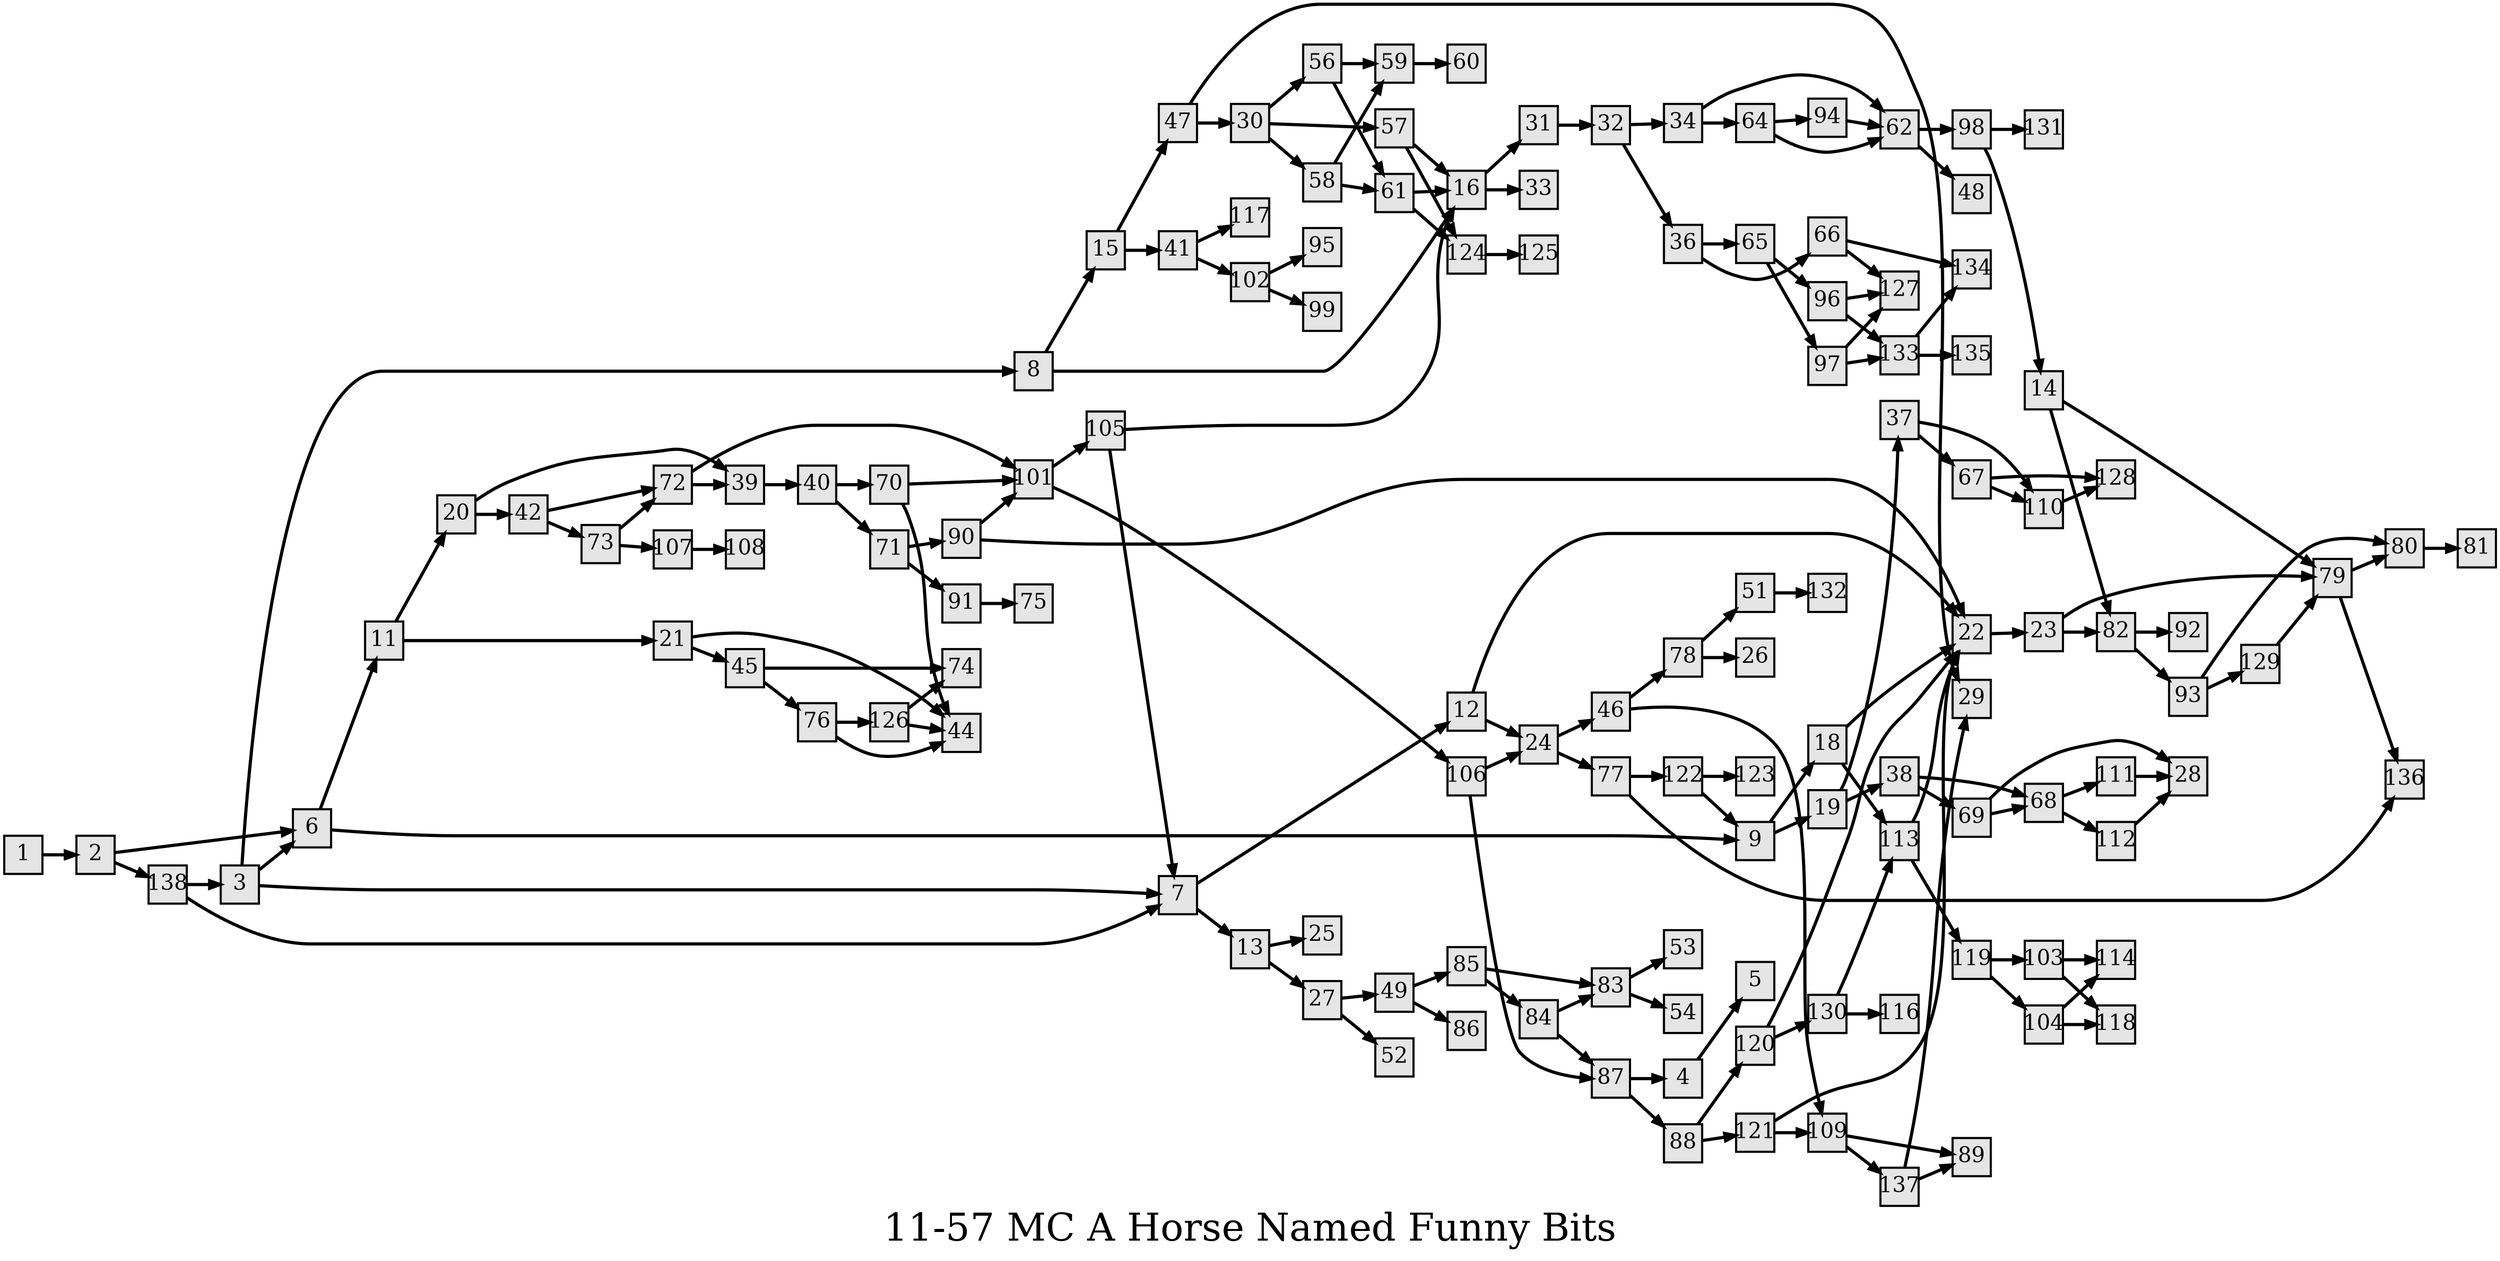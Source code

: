 digraph g{
  graph [ label="11-57 MC A Horse Named Funny Bits" rankdir=LR, ordering=out, fontsize=36, nodesep="0.35", ranksep="0.45"];
  node  [shape=rect, penwidth=2, fontsize=20, style=filled, fillcolor=grey90, margin="0,0", labelfloat=true, regular=true, fixedsize=true];
  edge  [labelfloat=true, penwidth=3, fontsize=12];
  // ---;
  // group  : Katz;
  // id     :;
  // gbid   :;
  // series :;
  // title  :;
  // author :;
  // credit:;
  // - name : Kylie McGregor;
  // role : encoder;
  // date : 2017-09-13;
  // - name : Jeremy Douglass;
  // role : editor;
  // date : 2017-10-19;
  // render:;
  // - name   : small;
  // styles : gvStyles-small.txt;
  // engine : dot;
  // comment: >;
  
  // ---;
  
  // From | To | Label;
  
  1 -> 2;
  2 -> 6;
  2 -> 138;
  3 -> 8;
  3 -> 6;
  3 -> 7;
  4 -> 5;
  6 -> 11;
  6 -> 9;
  7 -> 12;
  7 -> 13;
  8 -> 15;
  8 -> 16;
  9 -> 18;
  9 -> 19;
  11 -> 20;
  11 -> 21;
  12 -> 22;
  12 -> 24;
  13 -> 25;
  13 -> 27;
  14 -> 79;
  14 -> 82;
  15 -> 47;
  15 -> 41;
  16 -> 31;
  16 -> 33;
  18 -> 22;
  18 -> 113;
  19 -> 37;
  19 -> 38;
  20 -> 39;
  20 -> 42;
  21 -> 44;
  21 -> 45;
  22 -> 23;
  23 -> 79;
  23 -> 82;
  24 -> 46;
  24 -> 77;
  27 -> 49;
  27 -> 52;
  30 -> 56;
  30 -> 57;
  30 -> 58;
  31 -> 32;
  32 -> 34;
  32 -> 36;
  34 -> 62;
  34 -> 64;
  36 -> 65;
  36 -> 66;
  37 -> 110;
  37 -> 67;
  38 -> 68;
  38 -> 69;
  39 -> 40;
  40 -> 70;
  40 -> 71;
  41 -> 102;
  41 -> 117;
  42 -> 72;
  42 -> 73;
  45 -> 74;
  45 -> 76;
  46 -> 78;
  46 -> 109;
  47 -> 29;
  47 -> 30;
  49 -> 85;
  49 -> 86;
  51 -> 132;
  56 -> 59;
  56 -> 61;
  57 -> 16;
  57 -> 124;
  58 -> 59;
  58 -> 61;
  59 -> 60;
  61 -> 16;
  61 -> 124;
  62 -> 98;
  62 -> 48;
  64 -> 94;
  64 -> 62;
  65 -> 96;
  65 -> 97;
  66 -> 134;
  66 -> 127;
  67 -> 128;
  67 -> 110;
  68 -> 111;
  68 -> 112;
  69 -> 28;
  69 -> 68;
  70 -> 101;
  70 -> 44;
  71 -> 90;
  71 -> 91;
  72 -> 101;
  72 -> 39;
  73 -> 72;
  73 -> 107;
  76 -> 126;
  76 -> 44;
  77 -> 122;
  77 -> 136;
  78 -> 51;
  78 -> 26;
  79 -> 80;
  79 -> 136;
  80 -> 81;
  82 -> 92;
  82 -> 93;
  83 -> 53;
  83 -> 54;
  84 -> 83;
  84 -> 87;
  85 -> 83;
  85 -> 84;
  87 -> 4;
  87 -> 88;
  88 -> 120;
  88 -> 121;
  90 -> 101;
  90 -> 22;
  91 -> 75;
  93 -> 80;
  93 -> 129;
  94 -> 62;
  96 -> 127;
  96 -> 133;
  97 -> 127;
  97 -> 133;
  98 -> 131;
  98 -> 14;
  101 -> 105;
  101 -> 106;
  102 -> 95;
  102 -> 99;
  103 -> 114;
  103 -> 118;
  104 -> 114;
  104 -> 118;
  105 -> 16;
  105 -> 7;
  106 -> 24;
  106 -> 87;
  107 -> 108;
  109 -> 89;
  109 -> 137;
  110 -> 128;
  111 -> 28;
  112 -> 28;
  113 -> 22;
  113 -> 119;
  119 -> 103;
  119 -> 104;
  120 -> 22;
  120 -> 130;
  121 -> 22;
  121 -> 109;
  122 -> 123;
  122 -> 9;
  124 -> 125;
  126 -> 74;
  126 -> 44;
  129 -> 79;
  130 -> 113;
  130 -> 116;
  133 -> 134;
  133 -> 135;
  137 -> 29;
  137 -> 89;
  138 -> 3;
  138 -> 7;
}

